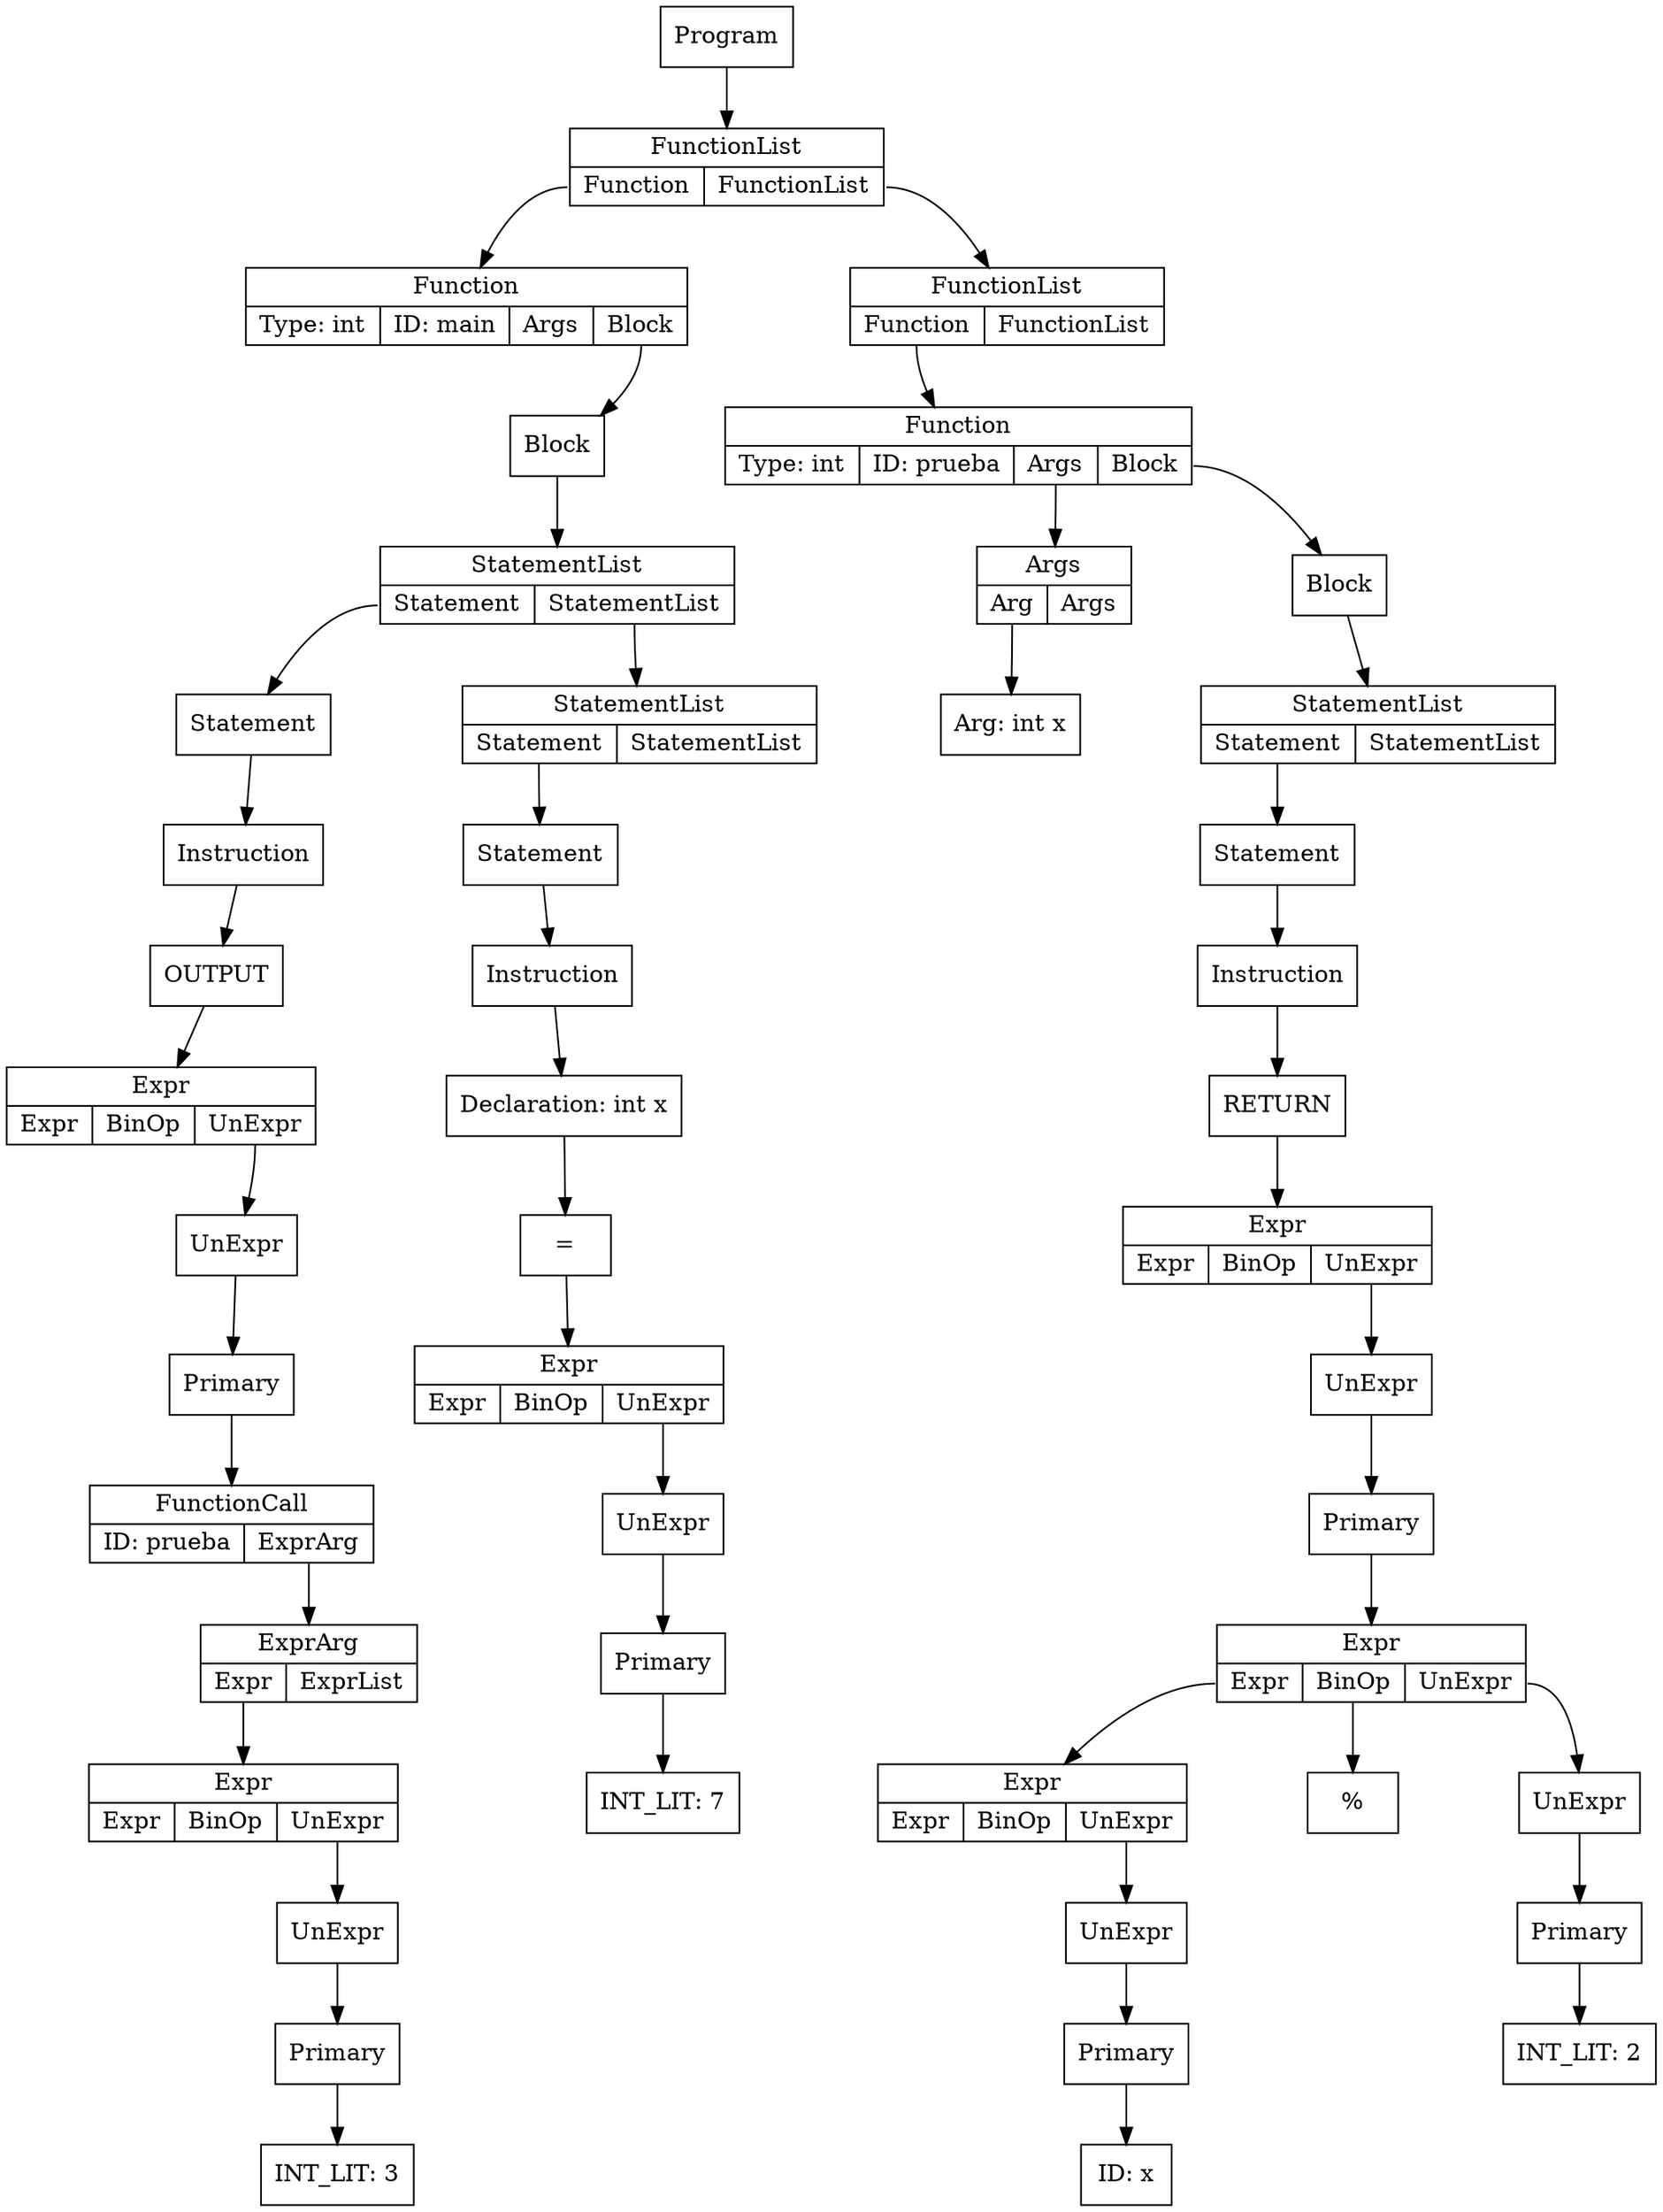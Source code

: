 digraph ccTree {
graph[nodesep="1"]
	node [shape=box]
	n0 [label = "Primary"]
	n1 [label = "INT_LIT: 3"]
	n0-> n1
	n2 [label = "UnExpr"]
	n2-> n0
	n3 [label = "{Expr | {<e>Expr | <bo>BinOp | <ue>UnExpr}}", shape="record"]
	n3:ue-> n2
	n4 [label = "{ExprArg | {<e>Expr | <el>ExprList}}", shape="record"]
	n4:e-> n3
	n5 [label = "{FunctionCall | { ID: prueba | <e>ExprArg}}", shape="record"]
	n5:e-> n4
	n6 [label = "Primary"]
	n6-> n5
	n7 [label = "UnExpr"]
	n7-> n6
	n8 [label = "{Expr | {<e>Expr | <bo>BinOp | <ue>UnExpr}}", shape="record"]
	n8:ue-> n7
	n9 [label = "Instruction"]
	n10 [label = "OUTPUT"]
	n9-> n10
	n10-> n8
	n11 [label = "Statement"]
	n11-> n9
	n12 [label = "Primary"]
	n13 [label = "INT_LIT: 7"]
	n12-> n13
	n14 [label = "UnExpr"]
	n14-> n12
	n15 [label = "{Expr | {<e>Expr | <bo>BinOp | <ue>UnExpr}}", shape="record"]
	n15:ue-> n14
	n16 [label = "="]
	n16-> n15
	n17 [label = "Declaration: int x"]
	n17-> n16
	n18 [label = "Instruction"]
	n18-> n17
	n19 [label = "Statement"]
	n19-> n18
	n20 [label = "{StatementList | {<s>Statement | <sl>StatementList}}", shape="record"]
	n20:s-> n19
	n21 [label = "{StatementList | {<s>Statement | <sl>StatementList}}", shape="record"]
	n21:s-> n11
	n21:sl-> n20
	n22 [label = "Block"]
	n22-> n21
	n23 [label = "{Function | {Type: int | ID: main | <a>Args | <b>Block}}", shape="record"]
	n23:b-> n22
	n24 [label = "Arg: int x"]
	n25 [label = "{Args | {<a>Arg | <as> Args}}", shape="record"]
	n25:a-> n24
	n26 [label = "Primary"]
	n27 [label = "ID: x"]
	n26-> n27
	n28 [label = "UnExpr"]
	n28-> n26
	n29 [label = "{Expr | {<e>Expr | <bo>BinOp | <ue>UnExpr}}", shape="record"]
	n29:ue-> n28
	n30 [label = "Primary"]
	n31 [label = "INT_LIT: 2"]
	n30-> n31
	n32 [label = "UnExpr"]
	n32-> n30
	n33 [label = "{Expr | {<e>Expr | <bo>BinOp | <ue>UnExpr}}", shape="record"]
	n33:e-> n29
	n34 [label = "%"]
	n33:bo-> n34
	n33:ue-> n32
	n35 [label = "Primary"]
	n35-> n33
	n36 [label = "UnExpr"]
	n36-> n35
	n37 [label = "{Expr | {<e>Expr | <bo>BinOp | <ue>UnExpr}}", shape="record"]
	n37:ue-> n36
	n38 [label = "Instruction"]
	n39 [label = "RETURN"]
	n38-> n39
	n39-> n37
	n40 [label = "Statement"]
	n40-> n38
	n41 [label = "{StatementList | {<s>Statement | <sl>StatementList}}", shape="record"]
	n41:s-> n40
	n42 [label = "Block"]
	n42-> n41
	n43 [label = "{Function | {Type: int | ID: prueba | <a>Args | <b>Block}}", shape="record"]
	n43:a-> n25
	n43:b-> n42
	n44 [label = "{FunctionList | {<f> Function | <fl> FunctionList}}", shape="record"]
	n44:f-> n43
	n45 [label = "{FunctionList | {<f> Function | <fl> FunctionList}}", shape="record"]
	n45:f-> n23
	n45:fl-> n44
	n46 [label = "Program"]
	n46-> n45
}